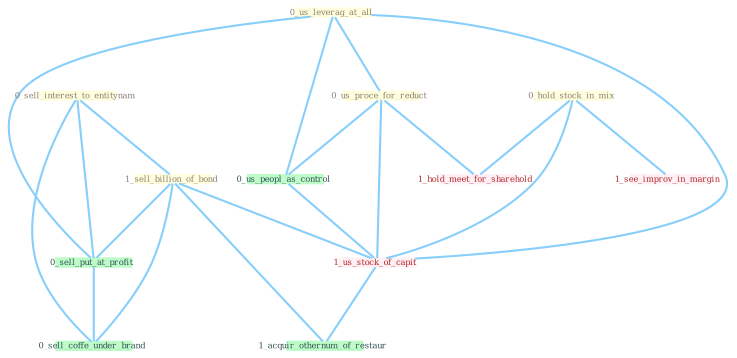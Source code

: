 Graph G{ 
    node
    [shape=polygon,style=filled,width=.5,height=.06,color="#BDFCC9",fixedsize=true,fontsize=4,
    fontcolor="#2f4f4f"];
    {node
    [color="#ffffe0", fontcolor="#8b7d6b"] "0_us_leverag_at_all " "0_us_proce_for_reduct " "0_hold_stock_in_mix " "0_sell_interest_to_entitynam " "1_sell_billion_of_bond "}
{node [color="#fff0f5", fontcolor="#b22222"] "1_us_stock_of_capit " "1_see_improv_in_margin " "1_hold_meet_for_sharehold "}
edge [color="#B0E2FF"];

	"0_us_leverag_at_all " -- "0_us_proce_for_reduct " [w="1", color="#87cefa" ];
	"0_us_leverag_at_all " -- "0_us_peopl_as_control " [w="1", color="#87cefa" ];
	"0_us_leverag_at_all " -- "0_sell_put_at_profit " [w="1", color="#87cefa" ];
	"0_us_leverag_at_all " -- "1_us_stock_of_capit " [w="1", color="#87cefa" ];
	"0_us_proce_for_reduct " -- "0_us_peopl_as_control " [w="1", color="#87cefa" ];
	"0_us_proce_for_reduct " -- "1_us_stock_of_capit " [w="1", color="#87cefa" ];
	"0_us_proce_for_reduct " -- "1_hold_meet_for_sharehold " [w="1", color="#87cefa" ];
	"0_hold_stock_in_mix " -- "1_us_stock_of_capit " [w="1", color="#87cefa" ];
	"0_hold_stock_in_mix " -- "1_see_improv_in_margin " [w="1", color="#87cefa" ];
	"0_hold_stock_in_mix " -- "1_hold_meet_for_sharehold " [w="1", color="#87cefa" ];
	"0_sell_interest_to_entitynam " -- "1_sell_billion_of_bond " [w="1", color="#87cefa" ];
	"0_sell_interest_to_entitynam " -- "0_sell_put_at_profit " [w="1", color="#87cefa" ];
	"0_sell_interest_to_entitynam " -- "0_sell_coffe_under_brand " [w="1", color="#87cefa" ];
	"1_sell_billion_of_bond " -- "0_sell_put_at_profit " [w="1", color="#87cefa" ];
	"1_sell_billion_of_bond " -- "1_us_stock_of_capit " [w="1", color="#87cefa" ];
	"1_sell_billion_of_bond " -- "0_sell_coffe_under_brand " [w="1", color="#87cefa" ];
	"1_sell_billion_of_bond " -- "1_acquir_othernum_of_restaur " [w="1", color="#87cefa" ];
	"0_us_peopl_as_control " -- "1_us_stock_of_capit " [w="1", color="#87cefa" ];
	"0_sell_put_at_profit " -- "0_sell_coffe_under_brand " [w="1", color="#87cefa" ];
	"1_us_stock_of_capit " -- "1_acquir_othernum_of_restaur " [w="1", color="#87cefa" ];
}